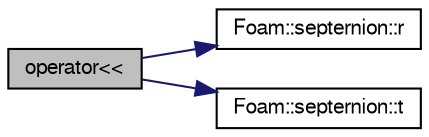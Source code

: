 digraph "operator&lt;&lt;"
{
  bgcolor="transparent";
  edge [fontname="FreeSans",fontsize="10",labelfontname="FreeSans",labelfontsize="10"];
  node [fontname="FreeSans",fontsize="10",shape=record];
  rankdir="LR";
  Node124877 [label="operator\<\<",height=0.2,width=0.4,color="black", fillcolor="grey75", style="filled", fontcolor="black"];
  Node124877 -> Node124878 [color="midnightblue",fontsize="10",style="solid",fontname="FreeSans"];
  Node124878 [label="Foam::septernion::r",height=0.2,width=0.4,color="black",URL="$a28182.html#a3f654a0f851ca1874a91504ca2e31ba4"];
  Node124877 -> Node124879 [color="midnightblue",fontsize="10",style="solid",fontname="FreeSans"];
  Node124879 [label="Foam::septernion::t",height=0.2,width=0.4,color="black",URL="$a28182.html#ac90b4495e032d0efeb603179edc4cb8c"];
}
